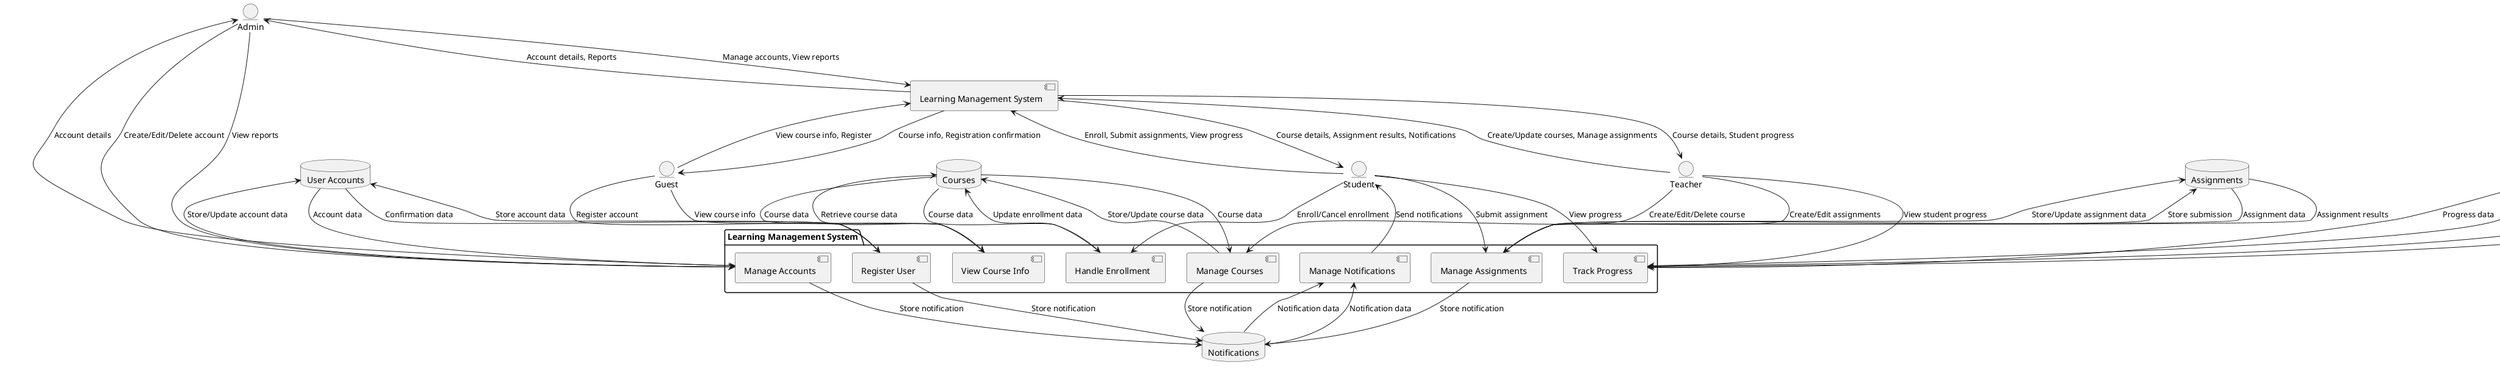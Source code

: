 @startuml
!define RECTANGLE class

' External Entities
entity "Admin" as admin
entity "Teacher" as teacher
entity "Student" as student
entity "Guest" as guest

' Data Stores
database "User Accounts" as userDB
database "Courses" as courseDB
database "Assignments" as assignmentDB
database "Progress" as progressDB
database "Notifications" as notificationDB

' Context Diagram (Level 0)
[Learning Management System] as lms

admin --> lms : Manage accounts, View reports
teacher --> lms : Create/Update courses, Manage assignments
student --> lms : Enroll, Submit assignments, View progress
guest --> lms : View course info, Register
lms --> admin : Account details, Reports
lms --> teacher : Course details, Student progress
lms --> student : Course details, Assignment results, Notifications
lms --> guest : Course info, Registration confirmation

' Level 1 DFD
package "Learning Management System" {
  [Manage Accounts] as manageAccounts
  [Manage Courses] as manageCourses
  [Manage Assignments] as manageAssignments
  [Track Progress] as trackProgress
  [Handle Enrollment] as handleEnrollment
  [Manage Notifications] as manageNotifications
  [View Course Info] as viewCourseInfo
  [Register User] as registerUser

  ' Data Flows for Admin
  admin --> manageAccounts : Create/Edit/Delete account
  manageAccounts --> userDB : Store/Update account data
  userDB --> manageAccounts : Account data
  manageAccounts --> admin : Account details
  admin --> manageAccounts : View reports
  manageAccounts --> notificationDB : Store notification
  notificationDB --> manageNotifications : Notification data

  ' Data Flows for Teacher
  teacher --> manageCourses : Create/Edit/Delete course
  manageCourses --> courseDB : Store/Update course data
  courseDB --> manageCourses : Course data
  teacher --> manageAssignments : Create/Edit assignments
  manageAssignments --> assignmentDB : Store/Update assignment data
  assignmentDB --> manageAssignments : Assignment data
  teacher --> trackProgress : View student progress
  trackProgress --> progressDB : Retrieve progress data
  progressDB --> trackProgress : Progress data
  manageAssignments --> notificationDB : Store notification
  manageCourses --> notificationDB : Store notification

  ' Data Flows for Student
  student --> handleEnrollment : Enroll/Cancel enrollment
  handleEnrollment --> courseDB : Update enrollment data
  courseDB --> handleEnrollment : Course data
  student --> manageAssignments : Submit assignment
  manageAssignments --> assignmentDB : Store submission
  assignmentDB --> manageAssignments : Assignment results
  student --> trackProgress : View progress
  trackProgress --> progressDB : Store/Update progress
  progressDB --> trackProgress : Progress data
  manageNotifications --> student : Send notifications
  notificationDB --> manageNotifications : Notification data

  ' Data Flows for Guest
  guest --> viewCourseInfo : View course info
  viewCourseInfo --> courseDB : Retrieve course data
  courseDB --> viewCourseInfo : Course data
  guest --> registerUser : Register account
  registerUser --> userDB : Store account data
  userDB --> registerUser : Confirmation data
  registerUser --> notificationDB : Store notification
}

@enduml
